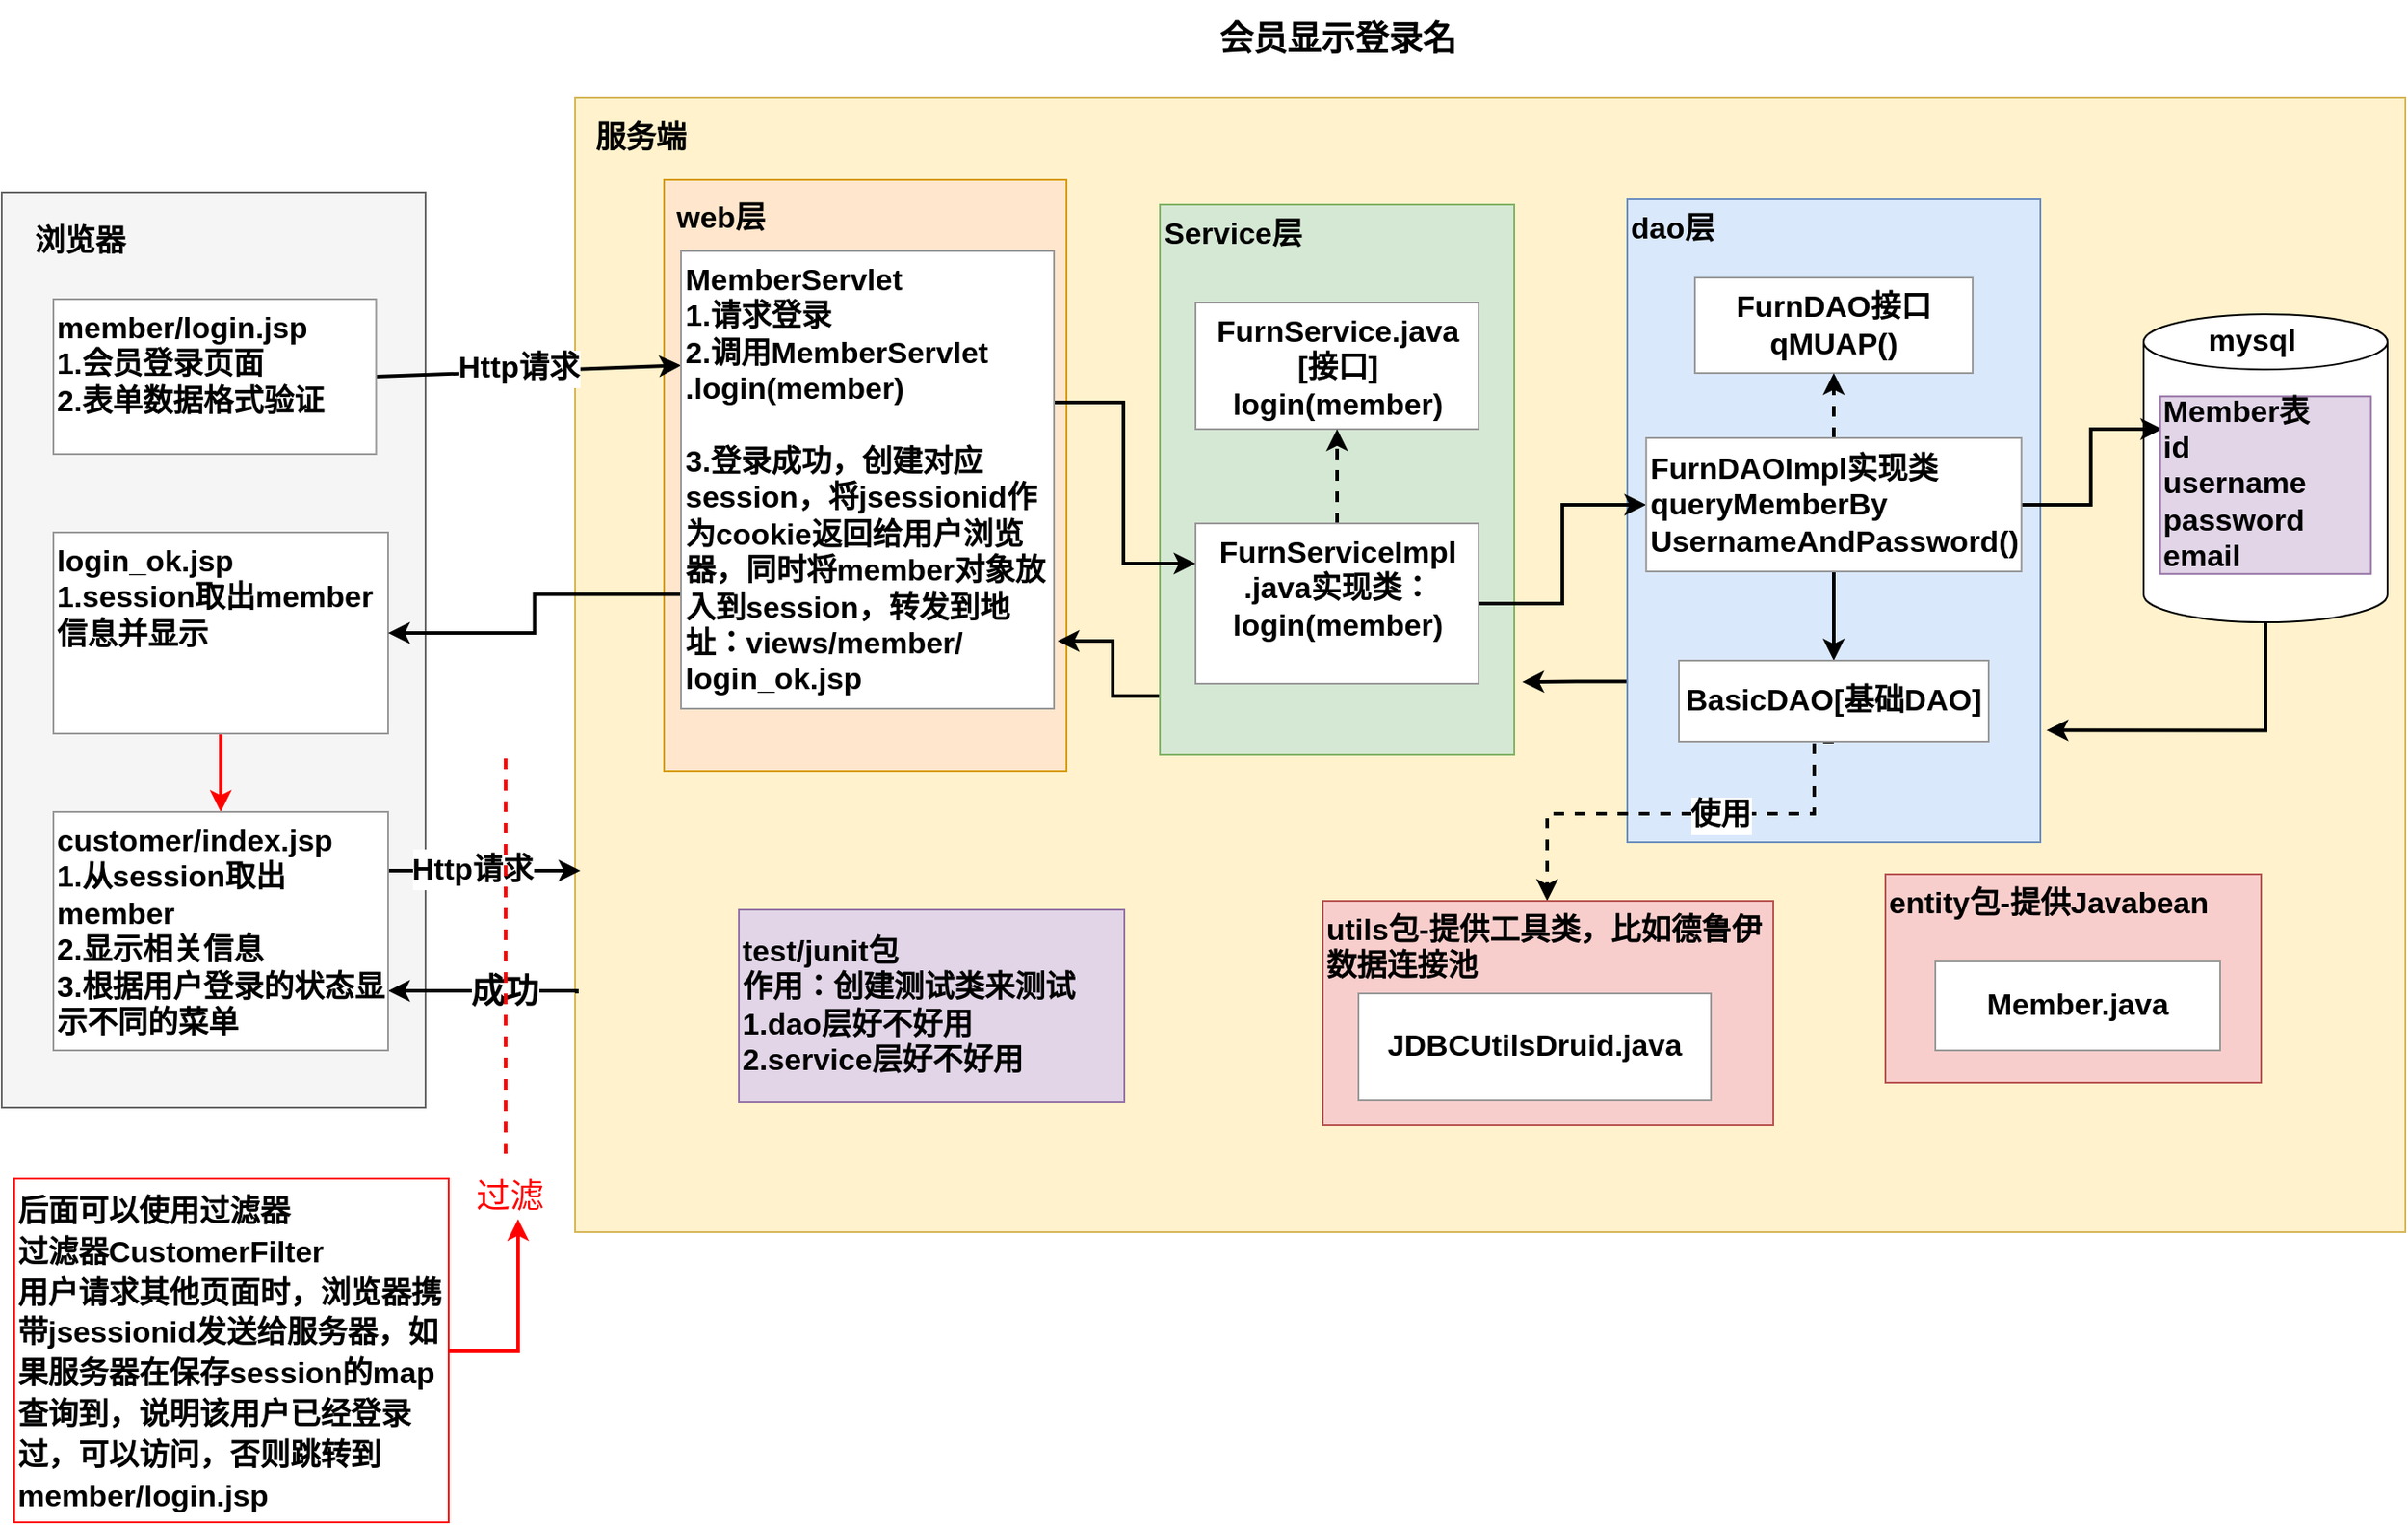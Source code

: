 <mxfile compressed="false" version="18.0.1" type="device">
  <diagram id="3w6g5_Ta-V8lRmugiTsT" name="第 1 页">
    <mxGraphModel dx="1139" dy="1170" grid="0" gridSize="10" guides="1" tooltips="1" connect="1" arrows="1" fold="1" page="0" pageScale="1" pageWidth="827" pageHeight="1169" math="0" shadow="0">
      <root>
        <mxCell id="0" />
        <mxCell id="1" parent="0" />
        <mxCell id="GYIKJYMq1MzzK1BG4W0E-1" value="&lt;span style=&quot;font-size: 19px;&quot;&gt;会员显示登录名&lt;/span&gt;" style="text;html=1;strokeColor=none;fillColor=none;align=center;verticalAlign=middle;whiteSpace=wrap;rounded=0;fontSize=18;fontStyle=1" parent="1" vertex="1">
          <mxGeometry x="1144.5" y="-42" width="297" height="44" as="geometry" />
        </mxCell>
        <mxCell id="GYIKJYMq1MzzK1BG4W0E-2" value="" style="rounded=0;whiteSpace=wrap;html=1;fontSize=18;fillColor=#f5f5f5;strokeColor=#666666;fontStyle=1;fontColor=#333333;" parent="1" vertex="1">
          <mxGeometry x="543" y="66" width="238" height="514" as="geometry" />
        </mxCell>
        <mxCell id="GYIKJYMq1MzzK1BG4W0E-3" value="浏览器" style="text;html=1;strokeColor=none;fillColor=none;align=center;verticalAlign=middle;whiteSpace=wrap;rounded=0;fontSize=17;fontStyle=1" parent="1" vertex="1">
          <mxGeometry x="557" y="79" width="60" height="30" as="geometry" />
        </mxCell>
        <mxCell id="GYIKJYMq1MzzK1BG4W0E-6" value="" style="rounded=0;whiteSpace=wrap;html=1;fontSize=17;fillColor=#fff2cc;strokeColor=#d6b656;fontStyle=1" parent="1" vertex="1">
          <mxGeometry x="865" y="13" width="1028" height="637" as="geometry" />
        </mxCell>
        <mxCell id="GYIKJYMq1MzzK1BG4W0E-7" value="服务端" style="text;html=1;strokeColor=none;fillColor=none;align=center;verticalAlign=middle;whiteSpace=wrap;rounded=0;fontSize=17;fontStyle=1" parent="1" vertex="1">
          <mxGeometry x="872" y="21" width="60" height="30" as="geometry" />
        </mxCell>
        <mxCell id="oxPQS_cC5e05snY6SMkR-5" style="edgeStyle=orthogonalEdgeStyle;rounded=0;orthogonalLoop=1;jettySize=auto;html=1;entryX=1;entryY=0.75;entryDx=0;entryDy=0;fontSize=19;strokeWidth=2;" edge="1" parent="1" target="oxPQS_cC5e05snY6SMkR-3">
          <mxGeometry relative="1" as="geometry">
            <mxPoint x="866" y="516" as="sourcePoint" />
            <Array as="points">
              <mxPoint x="866" y="516" />
              <mxPoint x="866" y="516" />
            </Array>
          </mxGeometry>
        </mxCell>
        <mxCell id="oxPQS_cC5e05snY6SMkR-6" value="成功" style="edgeLabel;html=1;align=center;verticalAlign=middle;resizable=0;points=[];fontSize=19;fontStyle=1" vertex="1" connectable="0" parent="oxPQS_cC5e05snY6SMkR-5">
          <mxGeometry x="0.147" y="-4" relative="1" as="geometry">
            <mxPoint x="19" y="4" as="offset" />
          </mxGeometry>
        </mxCell>
        <mxCell id="GYIKJYMq1MzzK1BG4W0E-9" value="" style="text;html=1;strokeColor=#d79b00;fillColor=#ffe6cc;align=left;verticalAlign=top;whiteSpace=wrap;rounded=0;fontSize=17;fontStyle=1" parent="1" vertex="1">
          <mxGeometry x="915" y="59" width="226" height="332" as="geometry" />
        </mxCell>
        <mxCell id="GYIKJYMq1MzzK1BG4W0E-10" style="rounded=0;orthogonalLoop=1;jettySize=auto;html=1;entryX=0;entryY=0.25;entryDx=0;entryDy=0;fontSize=17;strokeWidth=2;fontStyle=1;exitX=1;exitY=0.5;exitDx=0;exitDy=0;" parent="1" source="8VZ2lhoY9Nfm3T2TA_DG-1" target="Zatc0vboHGfkbghF3RjW-7" edge="1">
          <mxGeometry relative="1" as="geometry">
            <mxPoint x="785" y="145" as="sourcePoint" />
            <mxPoint x="932" y="133.0" as="targetPoint" />
          </mxGeometry>
        </mxCell>
        <mxCell id="GYIKJYMq1MzzK1BG4W0E-11" value="Http请求" style="edgeLabel;html=1;align=center;verticalAlign=middle;resizable=0;points=[];fontSize=17;fontStyle=1" parent="GYIKJYMq1MzzK1BG4W0E-10" vertex="1" connectable="0">
          <mxGeometry x="-0.246" y="2" relative="1" as="geometry">
            <mxPoint x="15" as="offset" />
          </mxGeometry>
        </mxCell>
        <mxCell id="Zatc0vboHGfkbghF3RjW-18" style="edgeStyle=orthogonalEdgeStyle;rounded=0;orthogonalLoop=1;jettySize=auto;html=1;exitX=-0.001;exitY=0.893;exitDx=0;exitDy=0;fontSize=17;strokeColor=default;strokeWidth=2;exitPerimeter=0;" parent="1" source="GYIKJYMq1MzzK1BG4W0E-14" edge="1">
          <mxGeometry relative="1" as="geometry">
            <mxPoint x="1136" y="318" as="targetPoint" />
            <Array as="points">
              <mxPoint x="1167" y="349" />
              <mxPoint x="1167" y="318" />
              <mxPoint x="1141" y="318" />
            </Array>
          </mxGeometry>
        </mxCell>
        <mxCell id="GYIKJYMq1MzzK1BG4W0E-14" value="Service层" style="text;html=1;strokeColor=#82b366;fillColor=#d5e8d4;align=left;verticalAlign=top;whiteSpace=wrap;rounded=0;fontSize=17;fontStyle=1" parent="1" vertex="1">
          <mxGeometry x="1193.5" y="73" width="199" height="309" as="geometry" />
        </mxCell>
        <mxCell id="8VZ2lhoY9Nfm3T2TA_DG-27" style="edgeStyle=orthogonalEdgeStyle;rounded=0;orthogonalLoop=1;jettySize=auto;html=1;exitX=0;exitY=0.75;exitDx=0;exitDy=0;fontSize=17;strokeWidth=2;" parent="1" source="GYIKJYMq1MzzK1BG4W0E-16" edge="1">
          <mxGeometry relative="1" as="geometry">
            <mxPoint x="1397" y="341" as="targetPoint" />
          </mxGeometry>
        </mxCell>
        <mxCell id="GYIKJYMq1MzzK1BG4W0E-16" value="dao层" style="text;html=1;strokeColor=#6c8ebf;fillColor=#dae8fc;align=left;verticalAlign=top;whiteSpace=wrap;rounded=0;fontSize=17;fontStyle=1" parent="1" vertex="1">
          <mxGeometry x="1456" y="70" width="232" height="361" as="geometry" />
        </mxCell>
        <mxCell id="8VZ2lhoY9Nfm3T2TA_DG-22" style="edgeStyle=orthogonalEdgeStyle;rounded=0;orthogonalLoop=1;jettySize=auto;html=1;exitX=0.5;exitY=1;exitDx=0;exitDy=0;exitPerimeter=0;entryX=1.015;entryY=0.826;entryDx=0;entryDy=0;entryPerimeter=0;fontSize=17;strokeWidth=2;" parent="1" source="GYIKJYMq1MzzK1BG4W0E-20" target="GYIKJYMq1MzzK1BG4W0E-16" edge="1">
          <mxGeometry relative="1" as="geometry" />
        </mxCell>
        <mxCell id="GYIKJYMq1MzzK1BG4W0E-20" value="" style="shape=cylinder3;whiteSpace=wrap;html=1;boundedLbl=1;backgroundOutline=1;size=15.49;fontSize=17;fontStyle=1" parent="1" vertex="1">
          <mxGeometry x="1746" y="134.5" width="137" height="173" as="geometry" />
        </mxCell>
        <mxCell id="8VZ2lhoY9Nfm3T2TA_DG-1" value="member/login.jsp&lt;br&gt;1.会员登录页面&lt;br&gt;2.表单数据格式验证" style="rounded=0;whiteSpace=wrap;html=1;fontSize=17;fontStyle=1;align=left;verticalAlign=top;labelBorderColor=none;strokeColor=#999999;" parent="1" vertex="1">
          <mxGeometry x="572" y="126" width="181.25" height="87" as="geometry" />
        </mxCell>
        <mxCell id="8VZ2lhoY9Nfm3T2TA_DG-3" value="web层" style="text;html=1;strokeColor=none;fillColor=none;align=left;verticalAlign=top;whiteSpace=wrap;rounded=0;fontSize=17;fontStyle=1" parent="1" vertex="1">
          <mxGeometry x="920" y="64" width="60" height="30" as="geometry" />
        </mxCell>
        <mxCell id="8VZ2lhoY9Nfm3T2TA_DG-6" value="FurnService.java&lt;br&gt;[接口]&lt;br&gt;login(member)" style="rounded=0;whiteSpace=wrap;html=1;labelBorderColor=none;fontSize=17;strokeColor=#999999;fontStyle=1;align=center;verticalAlign=top;" parent="1" vertex="1">
          <mxGeometry x="1213.5" y="128" width="159" height="71" as="geometry" />
        </mxCell>
        <mxCell id="8VZ2lhoY9Nfm3T2TA_DG-8" style="edgeStyle=orthogonalEdgeStyle;rounded=0;orthogonalLoop=1;jettySize=auto;html=1;exitX=0.5;exitY=0;exitDx=0;exitDy=0;fontSize=17;dashed=1;strokeWidth=2;" parent="1" source="8VZ2lhoY9Nfm3T2TA_DG-7" target="8VZ2lhoY9Nfm3T2TA_DG-6" edge="1">
          <mxGeometry relative="1" as="geometry" />
        </mxCell>
        <mxCell id="8VZ2lhoY9Nfm3T2TA_DG-26" style="edgeStyle=orthogonalEdgeStyle;rounded=0;orthogonalLoop=1;jettySize=auto;html=1;entryX=0;entryY=0.5;entryDx=0;entryDy=0;fontSize=17;strokeWidth=2;" parent="1" source="8VZ2lhoY9Nfm3T2TA_DG-7" target="8VZ2lhoY9Nfm3T2TA_DG-10" edge="1">
          <mxGeometry relative="1" as="geometry" />
        </mxCell>
        <mxCell id="8VZ2lhoY9Nfm3T2TA_DG-7" value="FurnServiceImpl&lt;br&gt;.java实现类：&lt;br&gt;login(member)" style="rounded=0;whiteSpace=wrap;html=1;labelBorderColor=none;fontSize=17;strokeColor=#999999;align=center;fontStyle=1;verticalAlign=top;" parent="1" vertex="1">
          <mxGeometry x="1213.5" y="252" width="159" height="90" as="geometry" />
        </mxCell>
        <mxCell id="8VZ2lhoY9Nfm3T2TA_DG-9" value="FurnDAO接口&lt;br&gt;qMUAP()" style="rounded=0;whiteSpace=wrap;html=1;labelBorderColor=none;fontSize=17;strokeColor=#999999;fontStyle=1;align=center;verticalAlign=middle;" parent="1" vertex="1">
          <mxGeometry x="1493.99" y="114" width="156" height="53.5" as="geometry" />
        </mxCell>
        <mxCell id="8VZ2lhoY9Nfm3T2TA_DG-13" style="edgeStyle=orthogonalEdgeStyle;rounded=0;orthogonalLoop=1;jettySize=auto;html=1;exitX=0.5;exitY=0;exitDx=0;exitDy=0;entryX=0.5;entryY=1;entryDx=0;entryDy=0;dashed=1;fontSize=17;strokeWidth=2;" parent="1" source="8VZ2lhoY9Nfm3T2TA_DG-10" target="8VZ2lhoY9Nfm3T2TA_DG-9" edge="1">
          <mxGeometry relative="1" as="geometry" />
        </mxCell>
        <mxCell id="8VZ2lhoY9Nfm3T2TA_DG-14" style="edgeStyle=orthogonalEdgeStyle;rounded=0;orthogonalLoop=1;jettySize=auto;html=1;exitX=0.5;exitY=1;exitDx=0;exitDy=0;entryX=0.5;entryY=0;entryDx=0;entryDy=0;fontSize=17;strokeWidth=2;" parent="1" source="8VZ2lhoY9Nfm3T2TA_DG-10" target="8VZ2lhoY9Nfm3T2TA_DG-11" edge="1">
          <mxGeometry relative="1" as="geometry" />
        </mxCell>
        <mxCell id="8VZ2lhoY9Nfm3T2TA_DG-21" style="edgeStyle=orthogonalEdgeStyle;rounded=0;orthogonalLoop=1;jettySize=auto;html=1;exitX=1;exitY=0.5;exitDx=0;exitDy=0;entryX=0.01;entryY=0.184;entryDx=0;entryDy=0;entryPerimeter=0;fontSize=17;strokeWidth=2;" parent="1" source="8VZ2lhoY9Nfm3T2TA_DG-10" target="8VZ2lhoY9Nfm3T2TA_DG-20" edge="1">
          <mxGeometry relative="1" as="geometry" />
        </mxCell>
        <mxCell id="8VZ2lhoY9Nfm3T2TA_DG-10" value="FurnDAOImpl实现类&lt;br&gt;queryMemberBy&lt;br&gt;UsernameAndPassword()" style="rounded=0;whiteSpace=wrap;html=1;labelBorderColor=none;fontSize=17;strokeColor=#999999;fontStyle=1;align=left;verticalAlign=middle;" parent="1" vertex="1">
          <mxGeometry x="1466.62" y="204" width="210.75" height="75" as="geometry" />
        </mxCell>
        <mxCell id="8VZ2lhoY9Nfm3T2TA_DG-15" style="edgeStyle=orthogonalEdgeStyle;rounded=0;orthogonalLoop=1;jettySize=auto;html=1;exitX=0.5;exitY=1;exitDx=0;exitDy=0;fontSize=17;strokeWidth=2;dashed=1;" parent="1" source="8VZ2lhoY9Nfm3T2TA_DG-11" target="8VZ2lhoY9Nfm3T2TA_DG-12" edge="1">
          <mxGeometry relative="1" as="geometry">
            <Array as="points">
              <mxPoint x="1561" y="415" />
              <mxPoint x="1411" y="415" />
            </Array>
          </mxGeometry>
        </mxCell>
        <mxCell id="8VZ2lhoY9Nfm3T2TA_DG-16" value="使用" style="edgeLabel;html=1;align=center;verticalAlign=middle;resizable=0;points=[];fontSize=17;fontStyle=1" parent="8VZ2lhoY9Nfm3T2TA_DG-15" vertex="1" connectable="0">
          <mxGeometry x="-0.163" y="1" relative="1" as="geometry">
            <mxPoint as="offset" />
          </mxGeometry>
        </mxCell>
        <mxCell id="8VZ2lhoY9Nfm3T2TA_DG-11" value="BasicDAO[基础DAO]" style="rounded=0;whiteSpace=wrap;html=1;labelBorderColor=none;fontSize=17;strokeColor=#999999;align=center;fontStyle=1;verticalAlign=middle;" parent="1" vertex="1">
          <mxGeometry x="1484.99" y="329" width="174" height="45.5" as="geometry" />
        </mxCell>
        <mxCell id="8VZ2lhoY9Nfm3T2TA_DG-18" value="test/junit包&lt;br&gt;作用：创建测试类来测试&lt;br&gt;1.dao层好不好用&lt;br&gt;2.service层好不好用" style="rounded=0;whiteSpace=wrap;html=1;labelBorderColor=none;fontSize=17;strokeColor=#9673a6;align=left;fontStyle=1;fillColor=#e1d5e7;" parent="1" vertex="1">
          <mxGeometry x="957" y="469" width="216.5" height="108" as="geometry" />
        </mxCell>
        <mxCell id="8VZ2lhoY9Nfm3T2TA_DG-12" value="utils包-提供工具类，比如德鲁伊数据连接池" style="rounded=0;whiteSpace=wrap;html=1;labelBorderColor=none;fontSize=17;strokeColor=#b85450;align=left;fontStyle=1;verticalAlign=top;fillColor=#f8cecc;" parent="1" vertex="1">
          <mxGeometry x="1285" y="464" width="253" height="126" as="geometry" />
        </mxCell>
        <mxCell id="8VZ2lhoY9Nfm3T2TA_DG-17" value="JDBCUtilsDruid.java" style="rounded=0;whiteSpace=wrap;html=1;labelBorderColor=none;fontSize=17;strokeColor=#999999;fontStyle=1" parent="1" vertex="1">
          <mxGeometry x="1305" y="516" width="198" height="60" as="geometry" />
        </mxCell>
        <mxCell id="8VZ2lhoY9Nfm3T2TA_DG-19" value="mysql" style="text;html=1;strokeColor=none;fillColor=none;align=center;verticalAlign=middle;whiteSpace=wrap;rounded=0;labelBorderColor=none;fontSize=17;fontStyle=1" parent="1" vertex="1">
          <mxGeometry x="1776.5" y="134.5" width="60" height="30" as="geometry" />
        </mxCell>
        <mxCell id="8VZ2lhoY9Nfm3T2TA_DG-20" value="Member表&lt;br&gt;id&lt;br&gt;username&lt;br&gt;password&lt;br&gt;email" style="rounded=0;whiteSpace=wrap;html=1;labelBorderColor=none;fontSize=17;strokeColor=#9673a6;fillColor=#e1d5e7;fontStyle=1;align=left;" parent="1" vertex="1">
          <mxGeometry x="1755.31" y="180.62" width="118.37" height="99.75" as="geometry" />
        </mxCell>
        <mxCell id="Zatc0vboHGfkbghF3RjW-1" value="entity包-提供Javabean" style="rounded=0;whiteSpace=wrap;html=1;labelBorderColor=none;fontSize=17;strokeColor=#b85450;align=left;fontStyle=1;verticalAlign=top;fillColor=#f8cecc;" parent="1" vertex="1">
          <mxGeometry x="1601" y="449" width="211" height="117" as="geometry" />
        </mxCell>
        <mxCell id="Zatc0vboHGfkbghF3RjW-2" value="Member.java" style="rounded=0;whiteSpace=wrap;html=1;labelBorderColor=none;fontSize=17;strokeColor=#999999;fontStyle=1" parent="1" vertex="1">
          <mxGeometry x="1629" y="498" width="160" height="50" as="geometry" />
        </mxCell>
        <mxCell id="oxPQS_cC5e05snY6SMkR-16" style="edgeStyle=orthogonalEdgeStyle;rounded=0;orthogonalLoop=1;jettySize=auto;html=1;exitX=0.5;exitY=1;exitDx=0;exitDy=0;entryX=0.5;entryY=0;entryDx=0;entryDy=0;fontSize=19;strokeColor=#FF0000;strokeWidth=2;" edge="1" parent="1" source="Zatc0vboHGfkbghF3RjW-6" target="oxPQS_cC5e05snY6SMkR-3">
          <mxGeometry relative="1" as="geometry" />
        </mxCell>
        <mxCell id="Zatc0vboHGfkbghF3RjW-6" value="login_ok.jsp&lt;br&gt;1.session取出member信息并显示" style="rounded=0;whiteSpace=wrap;html=1;fontSize=17;fontStyle=1;align=left;verticalAlign=top;strokeColor=#999999;" parent="1" vertex="1">
          <mxGeometry x="572" y="257" width="188" height="113" as="geometry" />
        </mxCell>
        <mxCell id="Zatc0vboHGfkbghF3RjW-17" style="edgeStyle=orthogonalEdgeStyle;rounded=0;orthogonalLoop=1;jettySize=auto;html=1;entryX=0;entryY=0.25;entryDx=0;entryDy=0;fontSize=17;strokeColor=default;strokeWidth=2;" parent="1" source="Zatc0vboHGfkbghF3RjW-7" target="8VZ2lhoY9Nfm3T2TA_DG-7" edge="1">
          <mxGeometry relative="1" as="geometry">
            <Array as="points">
              <mxPoint x="1173" y="184" />
              <mxPoint x="1173" y="275" />
            </Array>
          </mxGeometry>
        </mxCell>
        <mxCell id="Zatc0vboHGfkbghF3RjW-19" style="edgeStyle=orthogonalEdgeStyle;rounded=0;orthogonalLoop=1;jettySize=auto;html=1;exitX=0;exitY=0.75;exitDx=0;exitDy=0;entryX=1;entryY=0.5;entryDx=0;entryDy=0;fontSize=17;strokeColor=default;strokeWidth=2;" parent="1" source="Zatc0vboHGfkbghF3RjW-7" target="Zatc0vboHGfkbghF3RjW-6" edge="1">
          <mxGeometry relative="1" as="geometry" />
        </mxCell>
        <mxCell id="Zatc0vboHGfkbghF3RjW-7" value="MemberServlet&lt;br&gt;1.请求登录&lt;br&gt;2.调用MemberServlet&lt;br&gt;.login(member)&lt;br&gt;&lt;br&gt;3.登录成功，创建对应session，将jsessionid作为cookie返回给用户浏览器，同时将member对象放入到session，转发到地址：views/member/&lt;br&gt;login_ok.jsp" style="rounded=0;whiteSpace=wrap;html=1;fontSize=17;align=left;verticalAlign=top;fontStyle=1;strokeColor=#999999;" parent="1" vertex="1">
          <mxGeometry x="924.5" y="99" width="209.5" height="257" as="geometry" />
        </mxCell>
        <mxCell id="oxPQS_cC5e05snY6SMkR-17" style="edgeStyle=orthogonalEdgeStyle;rounded=0;orthogonalLoop=1;jettySize=auto;html=1;entryX=0.604;entryY=0.988;entryDx=0;entryDy=0;entryPerimeter=0;fontSize=19;fontColor=#FF0000;strokeColor=#FF0000;strokeWidth=2;" edge="1" parent="1" source="oxPQS_cC5e05snY6SMkR-1" target="oxPQS_cC5e05snY6SMkR-10">
          <mxGeometry relative="1" as="geometry" />
        </mxCell>
        <mxCell id="oxPQS_cC5e05snY6SMkR-1" value="&lt;span style=&quot;font-size: 17px;&quot;&gt;后面可以使用过滤器&lt;br&gt;过滤器CustomerFilter&lt;br&gt;用户请求其他页面时，浏览器携带jsessionid发送给服务器，如果服务器在保存session的map查询到，说明该用户已经登录过，可以访问，否则跳转到member/login.jsp&lt;/span&gt;" style="rounded=0;whiteSpace=wrap;html=1;fontSize=19;align=left;fontStyle=1;verticalAlign=top;strokeColor=#FF0000;" vertex="1" parent="1">
          <mxGeometry x="550" y="620" width="244" height="193" as="geometry" />
        </mxCell>
        <mxCell id="oxPQS_cC5e05snY6SMkR-4" style="edgeStyle=orthogonalEdgeStyle;rounded=0;orthogonalLoop=1;jettySize=auto;html=1;fontSize=19;fontStyle=1;strokeWidth=2;" edge="1" parent="1">
          <mxGeometry relative="1" as="geometry">
            <mxPoint x="757" y="447" as="sourcePoint" />
            <mxPoint x="868" y="447" as="targetPoint" />
            <Array as="points">
              <mxPoint x="759" y="447" />
              <mxPoint x="913" y="447" />
            </Array>
          </mxGeometry>
        </mxCell>
        <mxCell id="oxPQS_cC5e05snY6SMkR-7" value="&lt;span style=&quot;font-size: 17px; font-weight: 700;&quot;&gt;Http请求&lt;/span&gt;" style="edgeLabel;html=1;align=center;verticalAlign=middle;resizable=0;points=[];fontSize=19;" vertex="1" connectable="0" parent="oxPQS_cC5e05snY6SMkR-4">
          <mxGeometry x="0.164" y="3" relative="1" as="geometry">
            <mxPoint x="-15" y="2" as="offset" />
          </mxGeometry>
        </mxCell>
        <mxCell id="oxPQS_cC5e05snY6SMkR-3" value="customer/index.jsp&lt;br&gt;1.从session取出member&lt;br&gt;2.显示相关信息&lt;br&gt;3.根据用户登录的状态显示不同的菜单" style="rounded=0;whiteSpace=wrap;html=1;fontSize=17;fontStyle=1;align=left;verticalAlign=top;strokeColor=#999999;" vertex="1" parent="1">
          <mxGeometry x="572" y="414" width="188" height="134" as="geometry" />
        </mxCell>
        <mxCell id="oxPQS_cC5e05snY6SMkR-9" value="" style="endArrow=none;dashed=1;html=1;rounded=0;fontSize=19;strokeWidth=2;fillColor=#e51400;strokeColor=#FF0000;" edge="1" parent="1">
          <mxGeometry width="50" height="50" relative="1" as="geometry">
            <mxPoint x="826" y="606" as="sourcePoint" />
            <mxPoint x="826" y="384" as="targetPoint" />
          </mxGeometry>
        </mxCell>
        <mxCell id="oxPQS_cC5e05snY6SMkR-10" value="过滤" style="text;html=1;align=center;verticalAlign=middle;resizable=0;points=[];autosize=1;strokeColor=none;fillColor=none;fontSize=19;fontColor=#FF0000;" vertex="1" parent="1">
          <mxGeometry x="804" y="616" width="48" height="27" as="geometry" />
        </mxCell>
      </root>
    </mxGraphModel>
  </diagram>
</mxfile>
